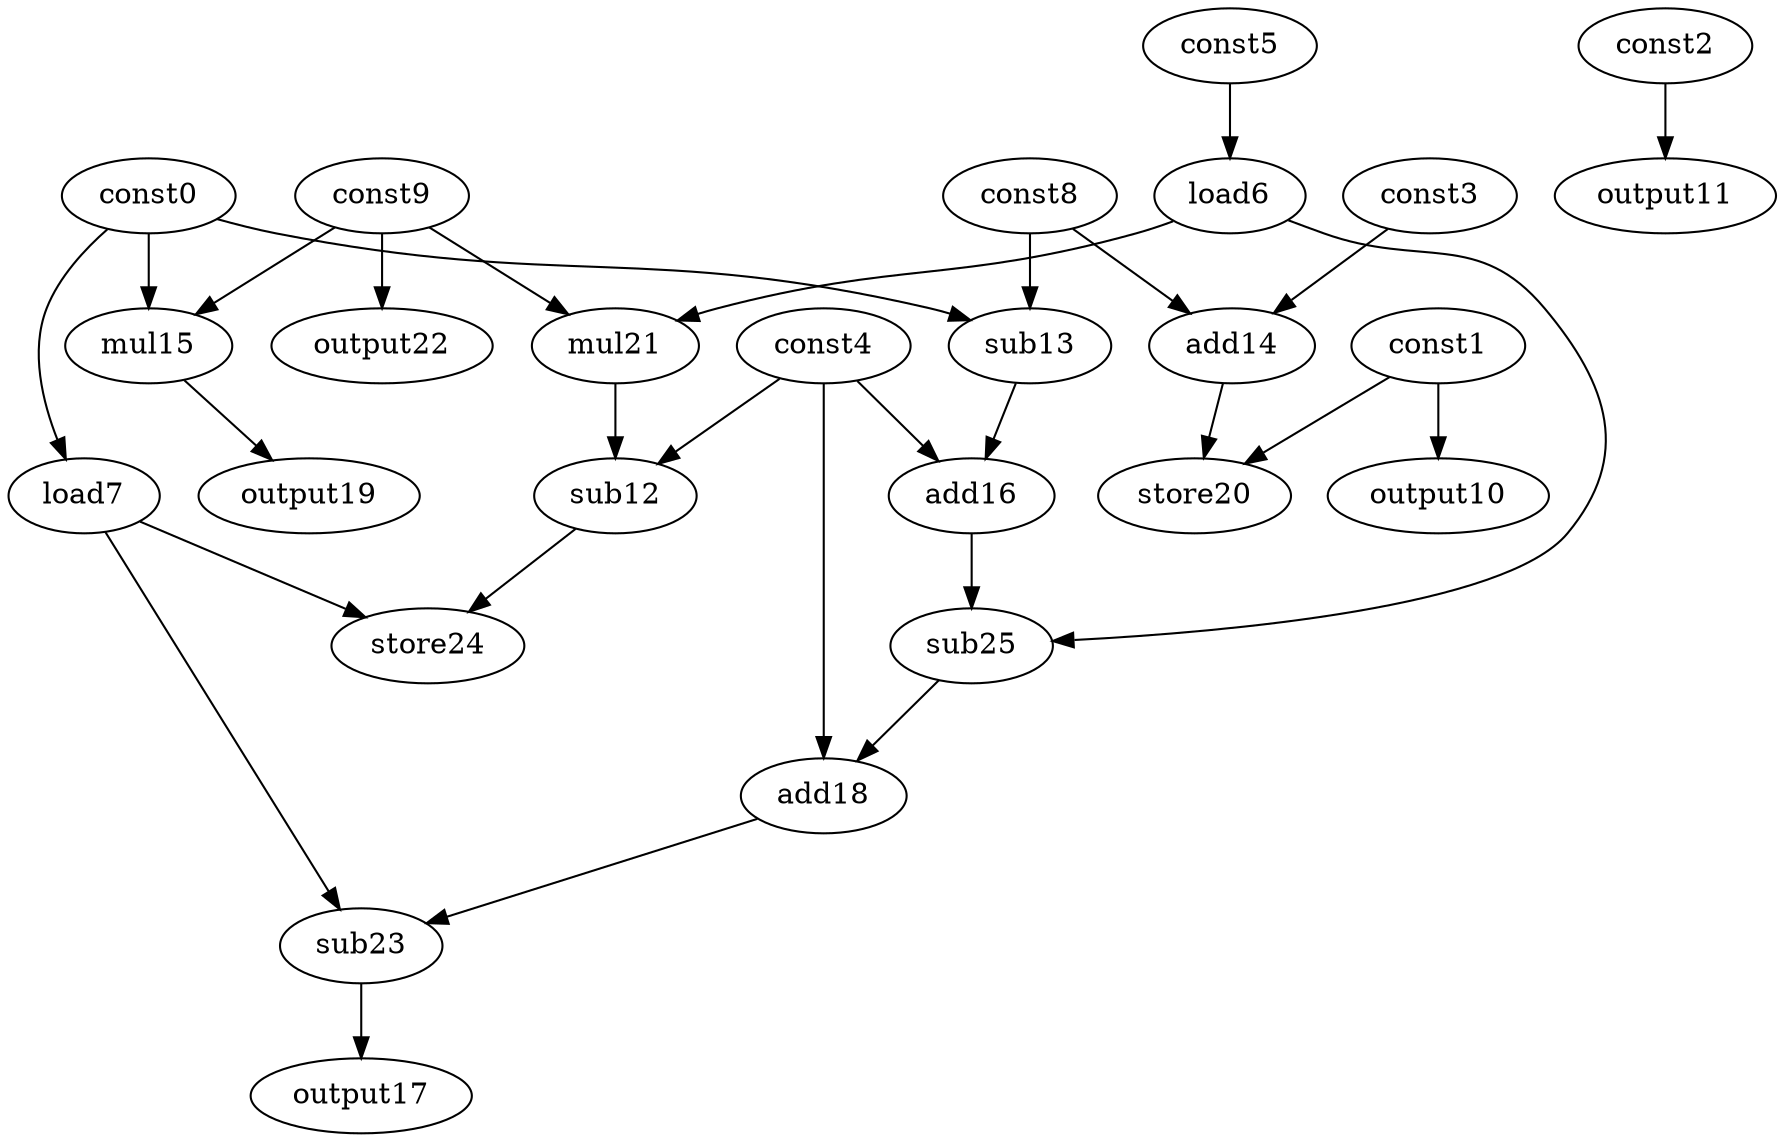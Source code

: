 digraph G { 
const0[opcode=const]; 
const1[opcode=const]; 
const2[opcode=const]; 
const3[opcode=const]; 
const4[opcode=const]; 
const5[opcode=const]; 
load6[opcode=load]; 
load7[opcode=load]; 
const8[opcode=const]; 
const9[opcode=const]; 
output10[opcode=output]; 
output11[opcode=output]; 
sub12[opcode=sub]; 
sub13[opcode=sub]; 
add14[opcode=add]; 
mul15[opcode=mul]; 
add16[opcode=add]; 
output17[opcode=output]; 
add18[opcode=add]; 
output19[opcode=output]; 
store20[opcode=store]; 
mul21[opcode=mul]; 
output22[opcode=output]; 
sub23[opcode=sub]; 
store24[opcode=store]; 
sub25[opcode=sub]; 
const5->load6[operand=0];
const0->load7[operand=0];
const1->output10[operand=0];
const2->output11[operand=0];
const8->sub13[operand=0];
const0->sub13[operand=1];
const8->add14[operand=0];
const3->add14[operand=1];
const0->mul15[operand=0];
const9->mul15[operand=1];
const9->output22[operand=0];
const4->add16[operand=0];
sub13->add16[operand=1];
mul15->output19[operand=0];
const1->store20[operand=0];
add14->store20[operand=1];
const9->mul21[operand=0];
load6->mul21[operand=1];
const4->sub12[operand=0];
mul21->sub12[operand=1];
add16->sub25[operand=0];
load6->sub25[operand=1];
sub25->add18[operand=0];
const4->add18[operand=1];
sub12->store24[operand=0];
load7->store24[operand=1];
add18->sub23[operand=0];
load7->sub23[operand=1];
sub23->output17[operand=0];
}
